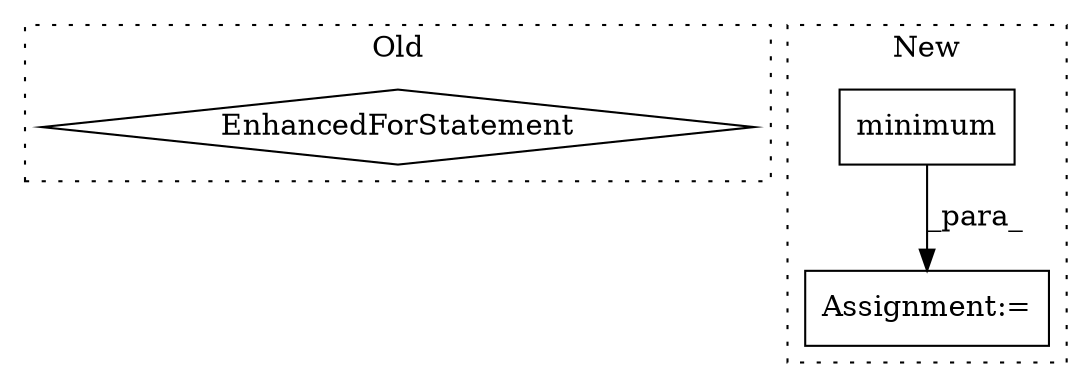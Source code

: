 digraph G {
subgraph cluster0 {
1 [label="EnhancedForStatement" a="70" s="3555,3710" l="74,2" shape="diamond"];
label = "Old";
style="dotted";
}
subgraph cluster1 {
2 [label="minimum" a="32" s="3718,3742" l="8,1" shape="box"];
3 [label="Assignment:=" a="7" s="3710" l="1" shape="box"];
label = "New";
style="dotted";
}
2 -> 3 [label="_para_"];
}